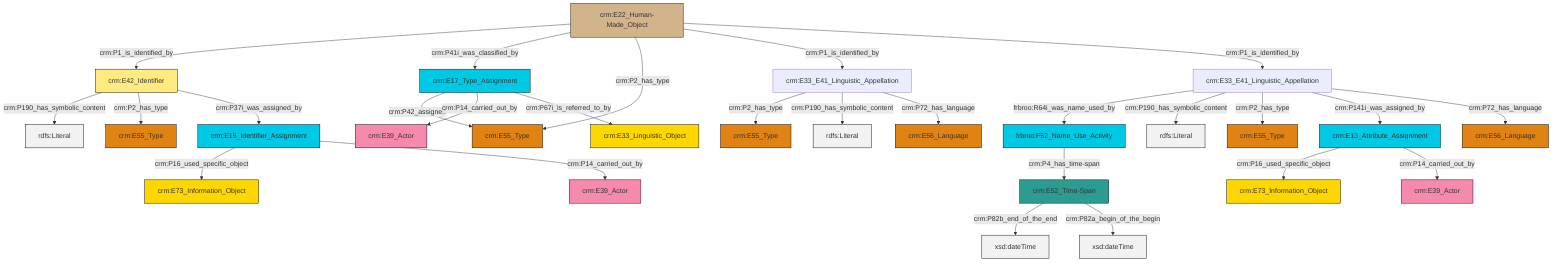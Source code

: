 graph TD
classDef Literal fill:#f2f2f2,stroke:#000000;
classDef CRM_Entity fill:#FFFFFF,stroke:#000000;
classDef Temporal_Entity fill:#00C9E6, stroke:#000000;
classDef Type fill:#E18312, stroke:#000000;
classDef Time-Span fill:#2C9C91, stroke:#000000;
classDef Appellation fill:#FFEB7F, stroke:#000000;
classDef Place fill:#008836, stroke:#000000;
classDef Persistent_Item fill:#B266B2, stroke:#000000;
classDef Conceptual_Object fill:#FFD700, stroke:#000000;
classDef Physical_Thing fill:#D2B48C, stroke:#000000;
classDef Actor fill:#f58aad, stroke:#000000;
classDef PC_Classes fill:#4ce600, stroke:#000000;
classDef Multi fill:#cccccc,stroke:#000000;

4["crm:E17_Type_Assignment"]:::Temporal_Entity -->|crm:P42_assigned| 5["crm:E55_Type"]:::Type
4["crm:E17_Type_Assignment"]:::Temporal_Entity -->|crm:P14_carried_out_by| 0["crm:E39_Actor"]:::Actor
10["crm:E22_Human-Made_Object"]:::Physical_Thing -->|crm:P1_is_identified_by| 6["crm:E42_Identifier"]:::Appellation
10["crm:E22_Human-Made_Object"]:::Physical_Thing -->|crm:P41i_was_classified_by| 4["crm:E17_Type_Assignment"]:::Temporal_Entity
15["crm:E52_Time-Span"]:::Time-Span -->|crm:P82b_end_of_the_end| 16[xsd:dateTime]:::Literal
17["frbroo:F52_Name_Use_Activity"]:::Temporal_Entity -->|crm:P4_has_time-span| 15["crm:E52_Time-Span"]:::Time-Span
6["crm:E42_Identifier"]:::Appellation -->|crm:P190_has_symbolic_content| 18[rdfs:Literal]:::Literal
10["crm:E22_Human-Made_Object"]:::Physical_Thing -->|crm:P2_has_type| 5["crm:E55_Type"]:::Type
25["crm:E33_E41_Linguistic_Appellation"]:::Default -->|crm:P2_has_type| 2["crm:E55_Type"]:::Type
15["crm:E52_Time-Span"]:::Time-Span -->|crm:P82a_begin_of_the_begin| 26[xsd:dateTime]:::Literal
10["crm:E22_Human-Made_Object"]:::Physical_Thing -->|crm:P1_is_identified_by| 25["crm:E33_E41_Linguistic_Appellation"]:::Default
13["crm:E15_Identifier_Assignment"]:::Temporal_Entity -->|crm:P16_used_specific_object| 30["crm:E73_Information_Object"]:::Conceptual_Object
10["crm:E22_Human-Made_Object"]:::Physical_Thing -->|crm:P1_is_identified_by| 33["crm:E33_E41_Linguistic_Appellation"]:::Default
6["crm:E42_Identifier"]:::Appellation -->|crm:P2_has_type| 23["crm:E55_Type"]:::Type
13["crm:E15_Identifier_Assignment"]:::Temporal_Entity -->|crm:P14_carried_out_by| 27["crm:E39_Actor"]:::Actor
33["crm:E33_E41_Linguistic_Appellation"]:::Default -->|frbroo:R64i_was_name_used_by| 17["frbroo:F52_Name_Use_Activity"]:::Temporal_Entity
19["crm:E13_Attribute_Assignment"]:::Temporal_Entity -->|crm:P16_used_specific_object| 34["crm:E73_Information_Object"]:::Conceptual_Object
19["crm:E13_Attribute_Assignment"]:::Temporal_Entity -->|crm:P14_carried_out_by| 11["crm:E39_Actor"]:::Actor
33["crm:E33_E41_Linguistic_Appellation"]:::Default -->|crm:P190_has_symbolic_content| 35[rdfs:Literal]:::Literal
33["crm:E33_E41_Linguistic_Appellation"]:::Default -->|crm:P2_has_type| 36["crm:E55_Type"]:::Type
33["crm:E33_E41_Linguistic_Appellation"]:::Default -->|crm:P141i_was_assigned_by| 19["crm:E13_Attribute_Assignment"]:::Temporal_Entity
6["crm:E42_Identifier"]:::Appellation -->|crm:P37i_was_assigned_by| 13["crm:E15_Identifier_Assignment"]:::Temporal_Entity
33["crm:E33_E41_Linguistic_Appellation"]:::Default -->|crm:P72_has_language| 42["crm:E56_Language"]:::Type
25["crm:E33_E41_Linguistic_Appellation"]:::Default -->|crm:P190_has_symbolic_content| 43[rdfs:Literal]:::Literal
25["crm:E33_E41_Linguistic_Appellation"]:::Default -->|crm:P72_has_language| 8["crm:E56_Language"]:::Type
4["crm:E17_Type_Assignment"]:::Temporal_Entity -->|crm:P67i_is_referred_to_by| 45["crm:E33_Linguistic_Object"]:::Conceptual_Object